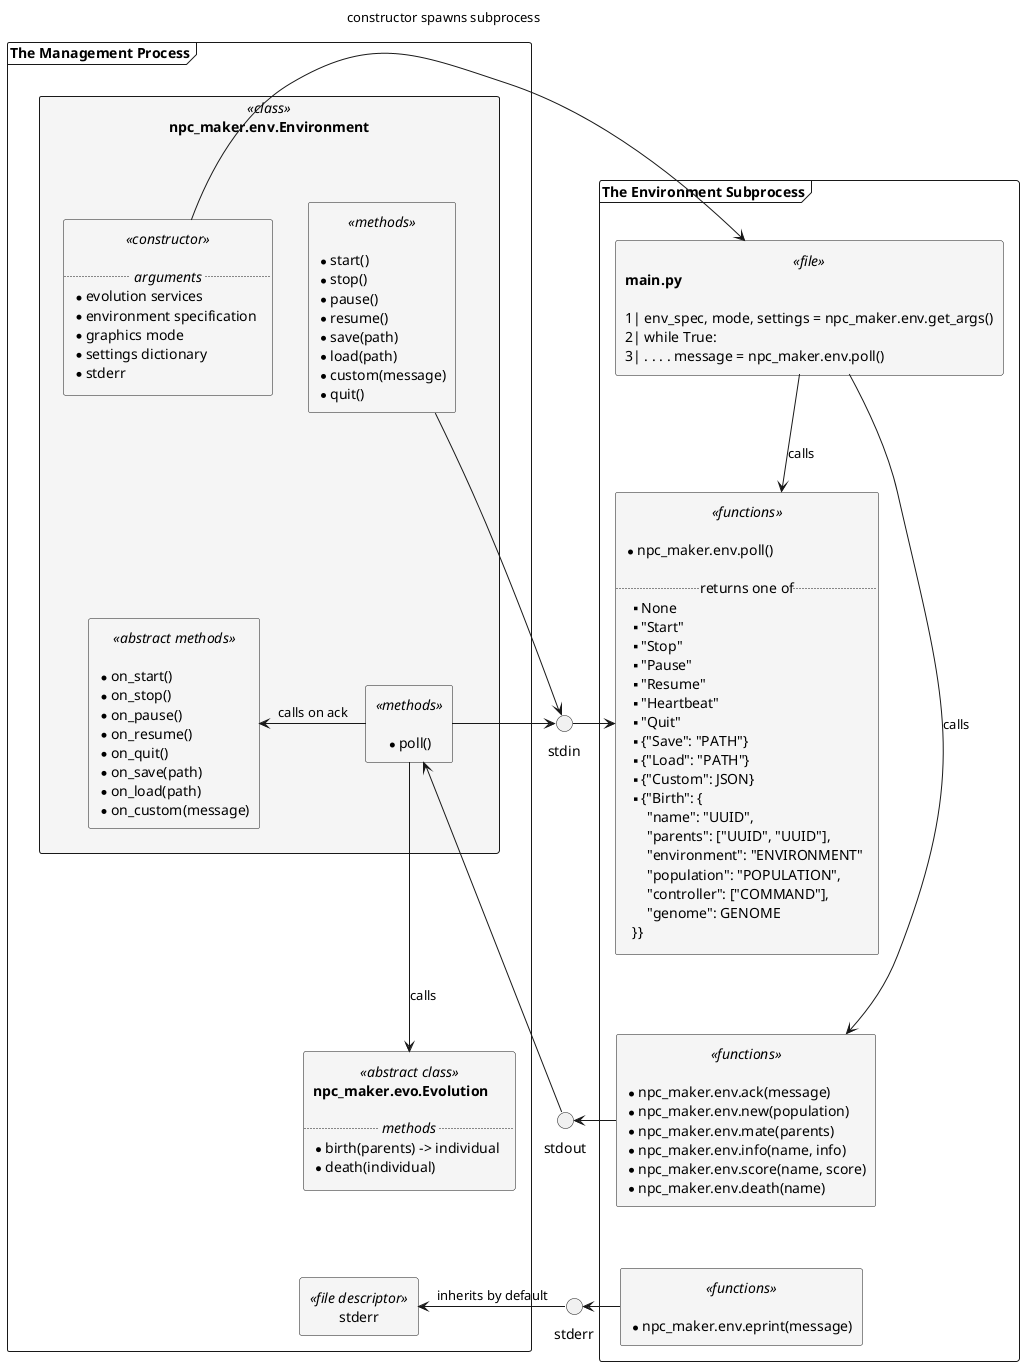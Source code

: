 @startuml
set separator none
skinparam componentStyle rectangle
skinparam component {
  BackgroundColor WhiteSmoke
  ' BackgroundColor<<class>> lightblue
  ' BackgroundColor<<abstract class>> lightblue
  ' BackgroundColor<<functions>> lightgreen
  ' BackgroundColor<<methods>> lightgreen
}

frame "The Management Process" as mgmt_proc {

  component "npc_maker.env.Environment" <<class>> {

    component instance_init <<constructor>> [
      
      .. // arguments // ..
      * evolution services
      * environment specification
      * graphics mode
      * settings dictionary
      * stderr
    ]

    component instance_commands <<methods>> [
      
      * start()
      * stop()
      * pause()
      * resume()
      * save(path)
      * load(path)
      * custom(message)
      * quit()
    ]
    
    component instance_poll <<methods>> [
      
      * poll()
    ]

    component instance_hooks <<abstract methods>> [
      
      * on_start()
      * on_stop()
      * on_pause()
      * on_resume()
      * on_quit()
      * on_save(path)
      * on_load(path)
      * on_custom(message)
    ]

    instance_init -[hidden] instance_commands
    instance_commands -[hidden]- instance_poll
    instance_hooks -[hidden] instance_poll
  }

  component evo <<abstract class>> [
    **npc_maker.evo.Evolution**
    
    .. // methods // ..
    * birth(parents) -> individual
    * death(individual)
  ]

  component mgmt_stderr <<file descriptor>> [
    stderr
  ]

  instance_poll -l> instance_hooks : calls on ack
  instance_poll --> evo : calls

  "npc_maker.env.Environment" -[hidden]- evo
  evo -[hidden]- mgmt_stderr
}

together {
  () stdin
  () stdout
  () stderr
  stdin -[hidden]- stdout
  stdout -[hidden]- stderr
}

frame "The Environment Subprocess" as env_proc {

  component main <<file>> [
    **main.py**
    
    1| env_spec, mode, settings = npc_maker.env.get_args()
    2| while True:
    3| . . . . message = npc_maker.env.poll()
  ]

  component env_poll <<functions>> [
    
    * npc_maker.env.poll()
    
    .. returns one of ..
    ** None
    ** "Start"
    ** "Stop"
    ** "Pause"
    ** "Resume"
    ** "Heartbeat"
    ** "Quit"
    ** {"Save": "PATH"}
    ** {"Load": "PATH"}
    ** {"Custom": JSON}
    ** {"Birth": {
          "name": "UUID",
          "parents": ["UUID", "UUID"],
          "environment": "ENVIRONMENT"
          "population": "POPULATION",
          "controller": ["COMMAND"],
          "genome": GENOME
      }}
  ]

  component env_api <<functions>> [
    
    * npc_maker.env.ack(message)
    * npc_maker.env.new(population)
    * npc_maker.env.mate(parents)
    * npc_maker.env.info(name, info)
    * npc_maker.env.score(name, score)
    * npc_maker.env.death(name)
  ]

  component eprint <<functions>> [
    
    * npc_maker.env.eprint(message)
  ]

  main      --> env_poll : calls
  main      --> env_api : calls

  env_poll -[hidden]- env_api
  env_api -[hidden]- eprint
}

' Connections between the two processes
instance_init       -r> main : constructor spawns subprocess
instance_commands   -r> stdin
instance_poll       -r> stdin
stdin     -r> env_poll
env_api   -l> stdout
stdout    -l> instance_poll
eprint    -l> stderr
stderr    -l> mgmt_stderr : inherits by default

@enduml